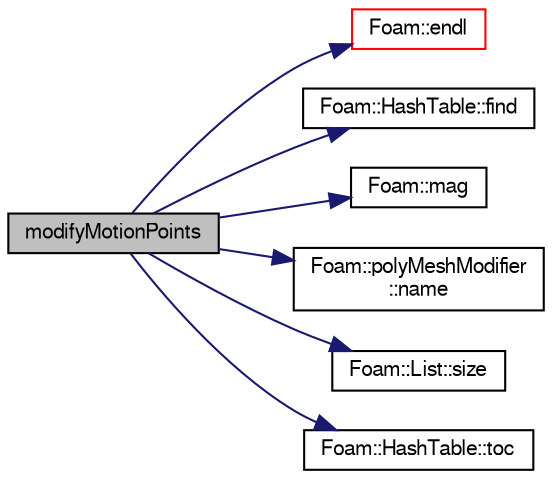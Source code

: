 digraph "modifyMotionPoints"
{
  bgcolor="transparent";
  edge [fontname="FreeSans",fontsize="10",labelfontname="FreeSans",labelfontsize="10"];
  node [fontname="FreeSans",fontsize="10",shape=record];
  rankdir="LR";
  Node135 [label="modifyMotionPoints",height=0.2,width=0.4,color="black", fillcolor="grey75", style="filled", fontcolor="black"];
  Node135 -> Node136 [color="midnightblue",fontsize="10",style="solid",fontname="FreeSans"];
  Node136 [label="Foam::endl",height=0.2,width=0.4,color="red",URL="$a21124.html#a2db8fe02a0d3909e9351bb4275b23ce4",tooltip="Add newline and flush stream. "];
  Node135 -> Node138 [color="midnightblue",fontsize="10",style="solid",fontname="FreeSans"];
  Node138 [label="Foam::HashTable::find",height=0.2,width=0.4,color="black",URL="$a25702.html#a76b2c74ebd9f33fa9f76261b027ffc11",tooltip="Find and return an iterator set at the hashedEntry. "];
  Node135 -> Node139 [color="midnightblue",fontsize="10",style="solid",fontname="FreeSans"];
  Node139 [label="Foam::mag",height=0.2,width=0.4,color="black",URL="$a21124.html#a929da2a3fdcf3dacbbe0487d3a330dae"];
  Node135 -> Node140 [color="midnightblue",fontsize="10",style="solid",fontname="FreeSans"];
  Node140 [label="Foam::polyMeshModifier\l::name",height=0.2,width=0.4,color="black",URL="$a21610.html#acc80e00a8ac919288fb55bd14cc88bf6",tooltip="Return name of this modifier. "];
  Node135 -> Node141 [color="midnightblue",fontsize="10",style="solid",fontname="FreeSans"];
  Node141 [label="Foam::List::size",height=0.2,width=0.4,color="black",URL="$a25694.html#a8a5f6fa29bd4b500caf186f60245b384",tooltip="Override size to be inconsistent with allocated storage. "];
  Node135 -> Node142 [color="midnightblue",fontsize="10",style="solid",fontname="FreeSans"];
  Node142 [label="Foam::HashTable::toc",height=0.2,width=0.4,color="black",URL="$a25702.html#a1717015c0033bc9eed654353eed0461b",tooltip="Return the table of contents. "];
}
